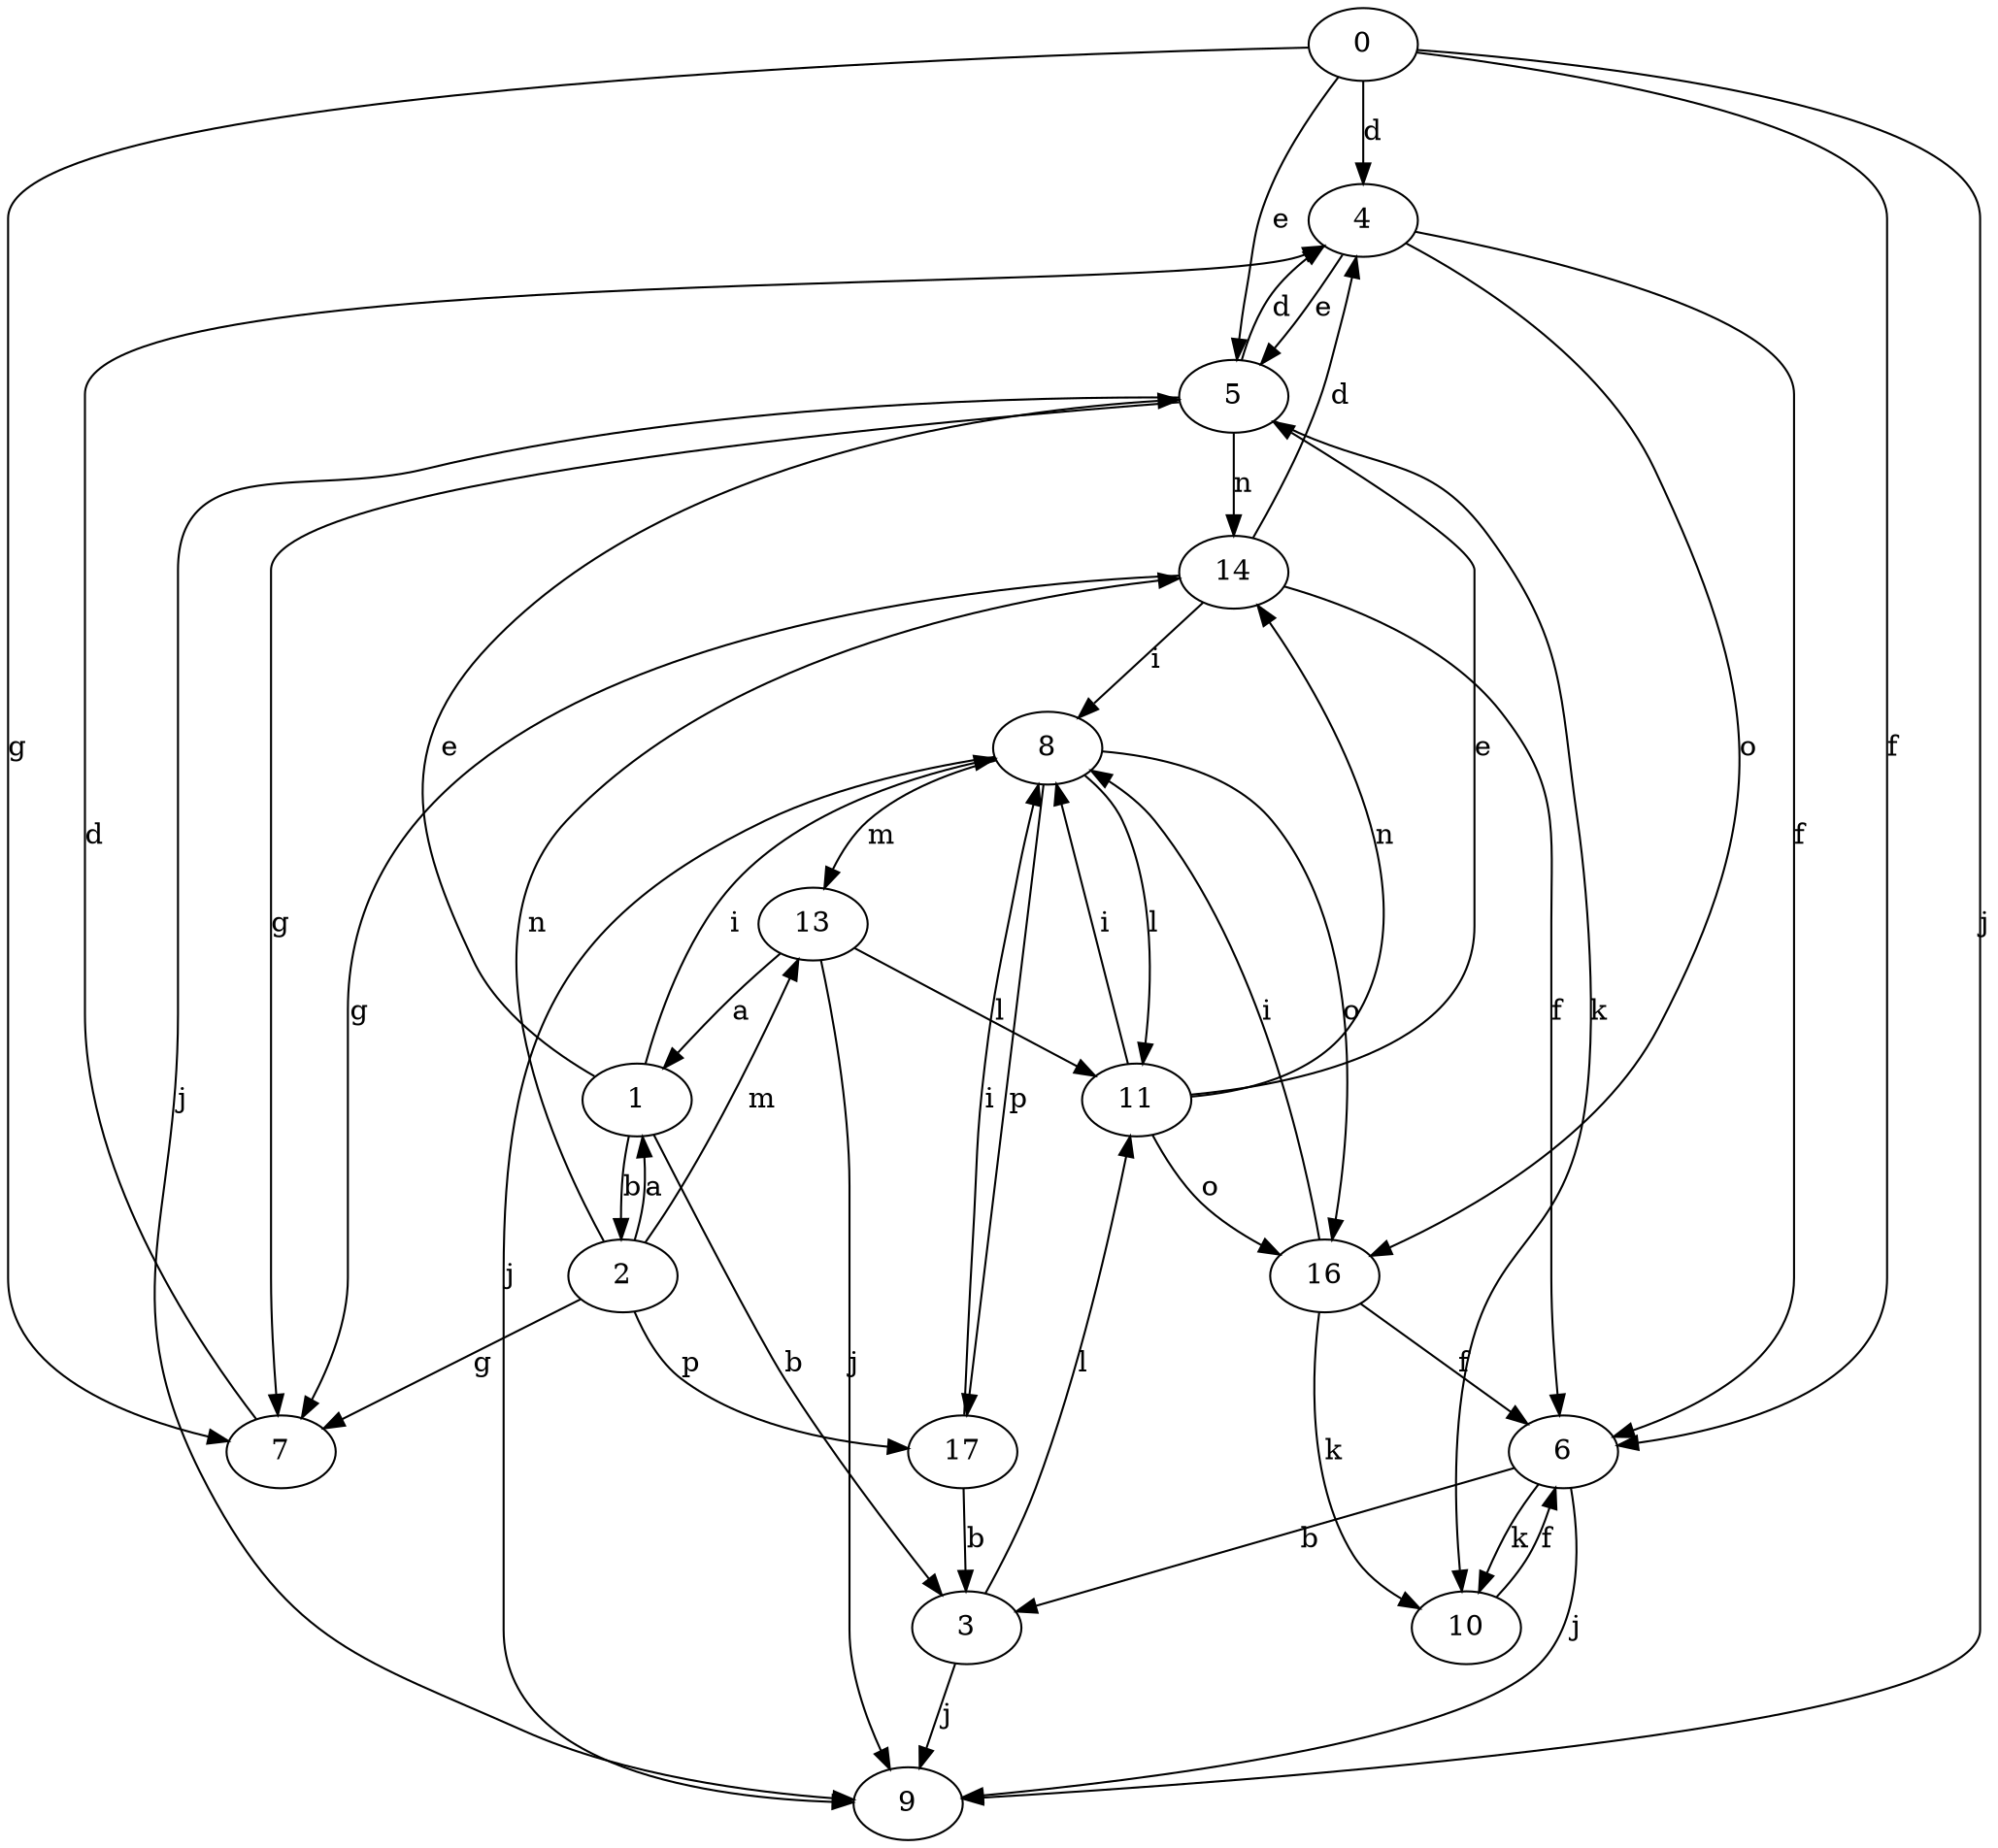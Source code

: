 strict digraph  {
0;
1;
2;
3;
4;
5;
6;
7;
8;
9;
10;
11;
13;
14;
16;
17;
0 -> 4  [label=d];
0 -> 5  [label=e];
0 -> 6  [label=f];
0 -> 7  [label=g];
0 -> 9  [label=j];
1 -> 2  [label=b];
1 -> 3  [label=b];
1 -> 5  [label=e];
1 -> 8  [label=i];
2 -> 1  [label=a];
2 -> 7  [label=g];
2 -> 13  [label=m];
2 -> 14  [label=n];
2 -> 17  [label=p];
3 -> 9  [label=j];
3 -> 11  [label=l];
4 -> 5  [label=e];
4 -> 6  [label=f];
4 -> 16  [label=o];
5 -> 4  [label=d];
5 -> 7  [label=g];
5 -> 9  [label=j];
5 -> 10  [label=k];
5 -> 14  [label=n];
6 -> 3  [label=b];
6 -> 9  [label=j];
6 -> 10  [label=k];
7 -> 4  [label=d];
8 -> 9  [label=j];
8 -> 11  [label=l];
8 -> 13  [label=m];
8 -> 16  [label=o];
8 -> 17  [label=p];
10 -> 6  [label=f];
11 -> 5  [label=e];
11 -> 8  [label=i];
11 -> 14  [label=n];
11 -> 16  [label=o];
13 -> 1  [label=a];
13 -> 9  [label=j];
13 -> 11  [label=l];
14 -> 4  [label=d];
14 -> 6  [label=f];
14 -> 7  [label=g];
14 -> 8  [label=i];
16 -> 6  [label=f];
16 -> 8  [label=i];
16 -> 10  [label=k];
17 -> 3  [label=b];
17 -> 8  [label=i];
}
